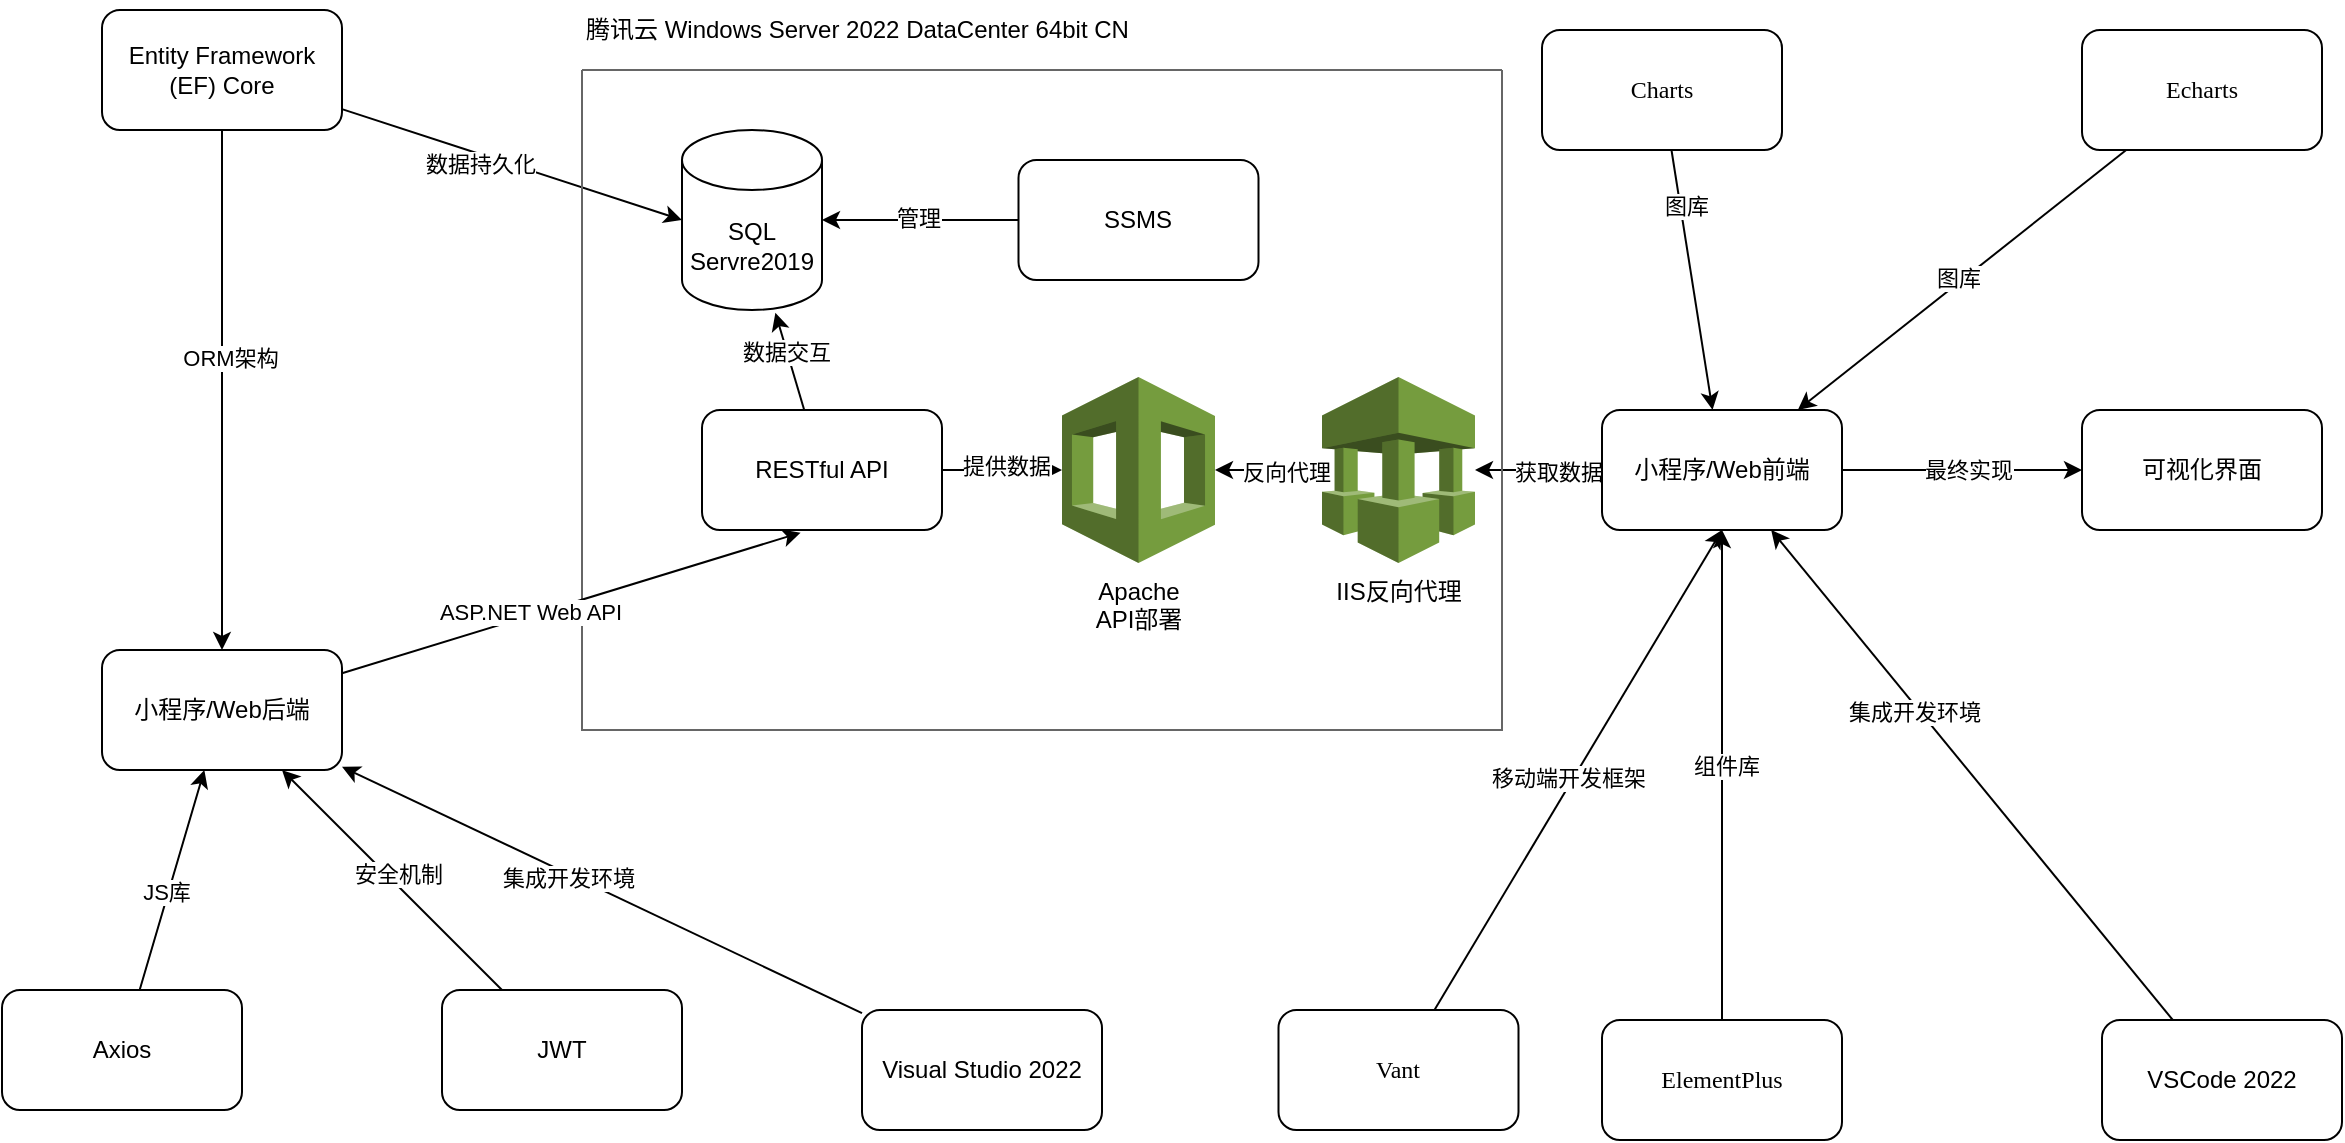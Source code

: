<mxfile version="22.0.8" type="github">
  <diagram name="第 1 页" id="s7CgPSMXxmN-L5a0VLXN">
    <mxGraphModel dx="2207" dy="782" grid="1" gridSize="10" guides="1" tooltips="1" connect="1" arrows="1" fold="1" page="1" pageScale="1" pageWidth="827" pageHeight="1169" math="0" shadow="0">
      <root>
        <mxCell id="0" />
        <mxCell id="1" parent="0" />
        <mxCell id="qZrT0IbFopx-Fb3mOC_B-5" value="可视化界面" style="rounded=1;whiteSpace=wrap;html=1;" vertex="1" parent="1">
          <mxGeometry x="840" y="250" width="120" height="60" as="geometry" />
        </mxCell>
        <mxCell id="qZrT0IbFopx-Fb3mOC_B-16" style="edgeStyle=orthogonalEdgeStyle;rounded=0;orthogonalLoop=1;jettySize=auto;html=1;" edge="1" parent="1" source="qZrT0IbFopx-Fb3mOC_B-6" target="qZrT0IbFopx-Fb3mOC_B-12">
          <mxGeometry relative="1" as="geometry" />
        </mxCell>
        <mxCell id="qZrT0IbFopx-Fb3mOC_B-68" value="获取数据" style="edgeLabel;html=1;align=center;verticalAlign=middle;resizable=0;points=[];" vertex="1" connectable="0" parent="qZrT0IbFopx-Fb3mOC_B-16">
          <mxGeometry x="-0.307" y="1" relative="1" as="geometry">
            <mxPoint as="offset" />
          </mxGeometry>
        </mxCell>
        <mxCell id="qZrT0IbFopx-Fb3mOC_B-21" style="edgeStyle=orthogonalEdgeStyle;rounded=0;orthogonalLoop=1;jettySize=auto;html=1;" edge="1" parent="1" source="qZrT0IbFopx-Fb3mOC_B-6" target="qZrT0IbFopx-Fb3mOC_B-5">
          <mxGeometry relative="1" as="geometry" />
        </mxCell>
        <mxCell id="qZrT0IbFopx-Fb3mOC_B-67" value="最终实现" style="edgeLabel;html=1;align=center;verticalAlign=middle;resizable=0;points=[];" vertex="1" connectable="0" parent="qZrT0IbFopx-Fb3mOC_B-21">
          <mxGeometry x="0.05" relative="1" as="geometry">
            <mxPoint as="offset" />
          </mxGeometry>
        </mxCell>
        <mxCell id="qZrT0IbFopx-Fb3mOC_B-6" value="小程序/Web前端" style="rounded=1;whiteSpace=wrap;html=1;" vertex="1" parent="1">
          <mxGeometry x="600" y="250" width="120" height="60" as="geometry" />
        </mxCell>
        <mxCell id="qZrT0IbFopx-Fb3mOC_B-7" value="小程序/Web后端" style="rounded=1;whiteSpace=wrap;html=1;" vertex="1" parent="1">
          <mxGeometry x="-150" y="370" width="120" height="60" as="geometry" />
        </mxCell>
        <mxCell id="qZrT0IbFopx-Fb3mOC_B-17" style="edgeStyle=orthogonalEdgeStyle;rounded=0;orthogonalLoop=1;jettySize=auto;html=1;" edge="1" parent="1" source="qZrT0IbFopx-Fb3mOC_B-12" target="qZrT0IbFopx-Fb3mOC_B-13">
          <mxGeometry relative="1" as="geometry" />
        </mxCell>
        <mxCell id="qZrT0IbFopx-Fb3mOC_B-69" value="反向代理" style="edgeLabel;html=1;align=center;verticalAlign=middle;resizable=0;points=[];" vertex="1" connectable="0" parent="qZrT0IbFopx-Fb3mOC_B-17">
          <mxGeometry x="-0.327" y="1" relative="1" as="geometry">
            <mxPoint as="offset" />
          </mxGeometry>
        </mxCell>
        <mxCell id="qZrT0IbFopx-Fb3mOC_B-12" value="IIS反向代理" style="outlineConnect=0;dashed=0;verticalLabelPosition=bottom;verticalAlign=top;align=center;html=1;shape=mxgraph.aws3.managed_services;fillColor=#759C3E;gradientColor=none;" vertex="1" parent="1">
          <mxGeometry x="460" y="233.5" width="76.5" height="93" as="geometry" />
        </mxCell>
        <mxCell id="qZrT0IbFopx-Fb3mOC_B-13" value="Apache&lt;br style=&quot;border-color: var(--border-color);&quot;&gt;API部署" style="outlineConnect=0;dashed=0;verticalLabelPosition=bottom;verticalAlign=top;align=center;html=1;shape=mxgraph.aws3.cloudformation;fillColor=#759C3E;gradientColor=none;" vertex="1" parent="1">
          <mxGeometry x="330" y="233.5" width="76.5" height="93" as="geometry" />
        </mxCell>
        <mxCell id="qZrT0IbFopx-Fb3mOC_B-23" style="rounded=0;orthogonalLoop=1;jettySize=auto;html=1;" edge="1" parent="1" source="qZrT0IbFopx-Fb3mOC_B-22" target="qZrT0IbFopx-Fb3mOC_B-9">
          <mxGeometry relative="1" as="geometry" />
        </mxCell>
        <mxCell id="qZrT0IbFopx-Fb3mOC_B-59" value="管理" style="edgeLabel;html=1;align=center;verticalAlign=middle;resizable=0;points=[];" vertex="1" connectable="0" parent="qZrT0IbFopx-Fb3mOC_B-23">
          <mxGeometry x="0.043" y="-1" relative="1" as="geometry">
            <mxPoint as="offset" />
          </mxGeometry>
        </mxCell>
        <mxCell id="qZrT0IbFopx-Fb3mOC_B-22" value="SSMS" style="rounded=1;whiteSpace=wrap;html=1;" vertex="1" parent="1">
          <mxGeometry x="308.25" y="125" width="120" height="60" as="geometry" />
        </mxCell>
        <mxCell id="qZrT0IbFopx-Fb3mOC_B-25" style="rounded=0;orthogonalLoop=1;jettySize=auto;html=1;" edge="1" parent="1" source="qZrT0IbFopx-Fb3mOC_B-24" target="qZrT0IbFopx-Fb3mOC_B-7">
          <mxGeometry relative="1" as="geometry" />
        </mxCell>
        <mxCell id="qZrT0IbFopx-Fb3mOC_B-55" value="集成开发环境" style="edgeLabel;html=1;align=center;verticalAlign=middle;resizable=0;points=[];" vertex="1" connectable="0" parent="qZrT0IbFopx-Fb3mOC_B-25">
          <mxGeometry x="0.125" y="2" relative="1" as="geometry">
            <mxPoint as="offset" />
          </mxGeometry>
        </mxCell>
        <mxCell id="qZrT0IbFopx-Fb3mOC_B-24" value="Visual Studio 2022" style="rounded=1;whiteSpace=wrap;html=1;" vertex="1" parent="1">
          <mxGeometry x="230" y="550" width="120" height="60" as="geometry" />
        </mxCell>
        <mxCell id="qZrT0IbFopx-Fb3mOC_B-28" style="rounded=0;orthogonalLoop=1;jettySize=auto;html=1;" edge="1" parent="1" source="qZrT0IbFopx-Fb3mOC_B-27" target="qZrT0IbFopx-Fb3mOC_B-6">
          <mxGeometry relative="1" as="geometry" />
        </mxCell>
        <mxCell id="qZrT0IbFopx-Fb3mOC_B-64" value="集成开发环境" style="edgeLabel;html=1;align=center;verticalAlign=middle;resizable=0;points=[];" vertex="1" connectable="0" parent="qZrT0IbFopx-Fb3mOC_B-28">
          <mxGeometry x="0.279" y="3" relative="1" as="geometry">
            <mxPoint x="1" as="offset" />
          </mxGeometry>
        </mxCell>
        <mxCell id="qZrT0IbFopx-Fb3mOC_B-27" value="VSCode 2022" style="rounded=1;whiteSpace=wrap;html=1;" vertex="1" parent="1">
          <mxGeometry x="850" y="555" width="120" height="60" as="geometry" />
        </mxCell>
        <mxCell id="qZrT0IbFopx-Fb3mOC_B-34" style="rounded=0;orthogonalLoop=1;jettySize=auto;html=1;" edge="1" parent="1" source="qZrT0IbFopx-Fb3mOC_B-29" target="qZrT0IbFopx-Fb3mOC_B-6">
          <mxGeometry relative="1" as="geometry" />
        </mxCell>
        <mxCell id="qZrT0IbFopx-Fb3mOC_B-65" value="图库" style="edgeLabel;html=1;align=center;verticalAlign=middle;resizable=0;points=[];" vertex="1" connectable="0" parent="qZrT0IbFopx-Fb3mOC_B-34">
          <mxGeometry x="0.009" y="-2" relative="1" as="geometry">
            <mxPoint as="offset" />
          </mxGeometry>
        </mxCell>
        <mxCell id="qZrT0IbFopx-Fb3mOC_B-29" value="&lt;p class=&quot;MsoNormal&quot;&gt;&lt;font face=&quot;Calibri&quot;&gt;Echarts&lt;/font&gt;&lt;/p&gt;" style="rounded=1;whiteSpace=wrap;html=1;" vertex="1" parent="1">
          <mxGeometry x="840" y="60" width="120" height="60" as="geometry" />
        </mxCell>
        <mxCell id="qZrT0IbFopx-Fb3mOC_B-35" style="rounded=0;orthogonalLoop=1;jettySize=auto;html=1;" edge="1" parent="1" source="qZrT0IbFopx-Fb3mOC_B-30" target="qZrT0IbFopx-Fb3mOC_B-6">
          <mxGeometry relative="1" as="geometry" />
        </mxCell>
        <mxCell id="qZrT0IbFopx-Fb3mOC_B-66" value="图库" style="edgeLabel;html=1;align=center;verticalAlign=middle;resizable=0;points=[];" vertex="1" connectable="0" parent="qZrT0IbFopx-Fb3mOC_B-35">
          <mxGeometry x="-0.562" y="3" relative="1" as="geometry">
            <mxPoint as="offset" />
          </mxGeometry>
        </mxCell>
        <mxCell id="qZrT0IbFopx-Fb3mOC_B-30" value="&lt;p class=&quot;MsoNormal&quot;&gt;&lt;font face=&quot;Calibri&quot;&gt;Charts&lt;/font&gt;&lt;/p&gt;" style="rounded=1;whiteSpace=wrap;html=1;" vertex="1" parent="1">
          <mxGeometry x="570" y="60" width="120" height="60" as="geometry" />
        </mxCell>
        <mxCell id="qZrT0IbFopx-Fb3mOC_B-33" style="rounded=0;orthogonalLoop=1;jettySize=auto;html=1;" edge="1" parent="1" source="qZrT0IbFopx-Fb3mOC_B-31" target="qZrT0IbFopx-Fb3mOC_B-6">
          <mxGeometry relative="1" as="geometry" />
        </mxCell>
        <mxCell id="qZrT0IbFopx-Fb3mOC_B-63" value="组件库" style="edgeLabel;html=1;align=center;verticalAlign=middle;resizable=0;points=[];" vertex="1" connectable="0" parent="qZrT0IbFopx-Fb3mOC_B-33">
          <mxGeometry x="0.037" y="-2" relative="1" as="geometry">
            <mxPoint as="offset" />
          </mxGeometry>
        </mxCell>
        <mxCell id="qZrT0IbFopx-Fb3mOC_B-31" value="&lt;p class=&quot;MsoNormal&quot;&gt;&lt;font face=&quot;Calibri&quot;&gt;ElementPlus&lt;/font&gt;&lt;/p&gt;" style="rounded=1;whiteSpace=wrap;html=1;" vertex="1" parent="1">
          <mxGeometry x="600" y="555" width="120" height="60" as="geometry" />
        </mxCell>
        <mxCell id="qZrT0IbFopx-Fb3mOC_B-37" style="rounded=0;orthogonalLoop=1;jettySize=auto;html=1;" edge="1" parent="1" source="qZrT0IbFopx-Fb3mOC_B-36" target="qZrT0IbFopx-Fb3mOC_B-7">
          <mxGeometry relative="1" as="geometry" />
        </mxCell>
        <mxCell id="qZrT0IbFopx-Fb3mOC_B-54" value="安全机制" style="edgeLabel;html=1;align=center;verticalAlign=middle;resizable=0;points=[];" vertex="1" connectable="0" parent="qZrT0IbFopx-Fb3mOC_B-37">
          <mxGeometry y="-4" relative="1" as="geometry">
            <mxPoint as="offset" />
          </mxGeometry>
        </mxCell>
        <mxCell id="qZrT0IbFopx-Fb3mOC_B-36" value="JWT" style="rounded=1;whiteSpace=wrap;html=1;" vertex="1" parent="1">
          <mxGeometry x="20" y="540" width="120" height="60" as="geometry" />
        </mxCell>
        <mxCell id="qZrT0IbFopx-Fb3mOC_B-39" style="rounded=0;orthogonalLoop=1;jettySize=auto;html=1;" edge="1" parent="1" source="qZrT0IbFopx-Fb3mOC_B-38" target="qZrT0IbFopx-Fb3mOC_B-7">
          <mxGeometry relative="1" as="geometry" />
        </mxCell>
        <mxCell id="qZrT0IbFopx-Fb3mOC_B-57" value="ORM架构" style="edgeLabel;html=1;align=center;verticalAlign=middle;resizable=0;points=[];" vertex="1" connectable="0" parent="qZrT0IbFopx-Fb3mOC_B-39">
          <mxGeometry x="-0.123" y="4" relative="1" as="geometry">
            <mxPoint as="offset" />
          </mxGeometry>
        </mxCell>
        <mxCell id="qZrT0IbFopx-Fb3mOC_B-38" value="Entity Framework (EF) Core" style="rounded=1;whiteSpace=wrap;html=1;" vertex="1" parent="1">
          <mxGeometry x="-150" y="50" width="120" height="60" as="geometry" />
        </mxCell>
        <mxCell id="qZrT0IbFopx-Fb3mOC_B-41" style="rounded=0;orthogonalLoop=1;jettySize=auto;html=1;entryX=0;entryY=0.5;entryDx=0;entryDy=0;entryPerimeter=0;" edge="1" parent="1" source="qZrT0IbFopx-Fb3mOC_B-38" target="qZrT0IbFopx-Fb3mOC_B-9">
          <mxGeometry relative="1" as="geometry" />
        </mxCell>
        <mxCell id="qZrT0IbFopx-Fb3mOC_B-58" value="数据持久化" style="edgeLabel;html=1;align=center;verticalAlign=middle;resizable=0;points=[];" vertex="1" connectable="0" parent="qZrT0IbFopx-Fb3mOC_B-41">
          <mxGeometry x="-0.175" y="-4" relative="1" as="geometry">
            <mxPoint as="offset" />
          </mxGeometry>
        </mxCell>
        <mxCell id="qZrT0IbFopx-Fb3mOC_B-43" style="rounded=0;orthogonalLoop=1;jettySize=auto;html=1;" edge="1" parent="1" source="qZrT0IbFopx-Fb3mOC_B-42" target="qZrT0IbFopx-Fb3mOC_B-7">
          <mxGeometry relative="1" as="geometry" />
        </mxCell>
        <mxCell id="qZrT0IbFopx-Fb3mOC_B-56" value="JS库" style="edgeLabel;html=1;align=center;verticalAlign=middle;resizable=0;points=[];" vertex="1" connectable="0" parent="qZrT0IbFopx-Fb3mOC_B-43">
          <mxGeometry x="-0.098" y="1" relative="1" as="geometry">
            <mxPoint x="-1" as="offset" />
          </mxGeometry>
        </mxCell>
        <mxCell id="qZrT0IbFopx-Fb3mOC_B-42" value="Axios" style="rounded=1;whiteSpace=wrap;html=1;" vertex="1" parent="1">
          <mxGeometry x="-200" y="540" width="120" height="60" as="geometry" />
        </mxCell>
        <mxCell id="qZrT0IbFopx-Fb3mOC_B-46" value="" style="swimlane;startSize=0;fillColor=#f5f5f5;strokeColor=#666666;fontColor=#333333;" vertex="1" parent="1">
          <mxGeometry x="90" y="80" width="460" height="330" as="geometry" />
        </mxCell>
        <mxCell id="qZrT0IbFopx-Fb3mOC_B-44" value="RESTful API" style="rounded=1;whiteSpace=wrap;html=1;" vertex="1" parent="qZrT0IbFopx-Fb3mOC_B-46">
          <mxGeometry x="60" y="170" width="120" height="60" as="geometry" />
        </mxCell>
        <mxCell id="qZrT0IbFopx-Fb3mOC_B-9" value="SQL Servre2019" style="shape=cylinder3;whiteSpace=wrap;html=1;boundedLbl=1;backgroundOutline=1;size=15;" vertex="1" parent="qZrT0IbFopx-Fb3mOC_B-46">
          <mxGeometry x="50" y="30" width="70" height="90" as="geometry" />
        </mxCell>
        <mxCell id="qZrT0IbFopx-Fb3mOC_B-51" style="rounded=0;orthogonalLoop=1;jettySize=auto;html=1;entryX=0.667;entryY=1.015;entryDx=0;entryDy=0;entryPerimeter=0;" edge="1" parent="qZrT0IbFopx-Fb3mOC_B-46" source="qZrT0IbFopx-Fb3mOC_B-44" target="qZrT0IbFopx-Fb3mOC_B-9">
          <mxGeometry relative="1" as="geometry" />
        </mxCell>
        <mxCell id="qZrT0IbFopx-Fb3mOC_B-60" value="数据交互" style="edgeLabel;html=1;align=center;verticalAlign=middle;resizable=0;points=[];" vertex="1" connectable="0" parent="qZrT0IbFopx-Fb3mOC_B-51">
          <mxGeometry x="0.198" relative="1" as="geometry">
            <mxPoint x="-1" as="offset" />
          </mxGeometry>
        </mxCell>
        <mxCell id="qZrT0IbFopx-Fb3mOC_B-47" value="腾讯云&amp;nbsp;&lt;span style=&quot;&quot;&gt;Windows Server 2022 DataCenter 64bit CN&lt;/span&gt;" style="text;html=1;align=left;verticalAlign=middle;resizable=0;points=[];autosize=1;strokeColor=none;fillColor=none;" vertex="1" parent="1">
          <mxGeometry x="90" y="45" width="290" height="30" as="geometry" />
        </mxCell>
        <mxCell id="qZrT0IbFopx-Fb3mOC_B-48" style="edgeStyle=orthogonalEdgeStyle;rounded=0;orthogonalLoop=1;jettySize=auto;html=1;" edge="1" parent="1" source="qZrT0IbFopx-Fb3mOC_B-44" target="qZrT0IbFopx-Fb3mOC_B-13">
          <mxGeometry relative="1" as="geometry" />
        </mxCell>
        <mxCell id="qZrT0IbFopx-Fb3mOC_B-70" value="提供数据" style="edgeLabel;html=1;align=center;verticalAlign=middle;resizable=0;points=[];" vertex="1" connectable="0" parent="qZrT0IbFopx-Fb3mOC_B-48">
          <mxGeometry x="0.067" y="2" relative="1" as="geometry">
            <mxPoint as="offset" />
          </mxGeometry>
        </mxCell>
        <mxCell id="qZrT0IbFopx-Fb3mOC_B-49" style="rounded=0;orthogonalLoop=1;jettySize=auto;html=1;entryX=0.411;entryY=1.022;entryDx=0;entryDy=0;entryPerimeter=0;" edge="1" parent="1" source="qZrT0IbFopx-Fb3mOC_B-7" target="qZrT0IbFopx-Fb3mOC_B-44">
          <mxGeometry relative="1" as="geometry" />
        </mxCell>
        <mxCell id="qZrT0IbFopx-Fb3mOC_B-61" value="ASP.NET Web API" style="edgeLabel;html=1;align=center;verticalAlign=middle;resizable=0;points=[];" vertex="1" connectable="0" parent="qZrT0IbFopx-Fb3mOC_B-49">
          <mxGeometry x="-0.176" y="2" relative="1" as="geometry">
            <mxPoint as="offset" />
          </mxGeometry>
        </mxCell>
        <mxCell id="qZrT0IbFopx-Fb3mOC_B-53" style="rounded=0;orthogonalLoop=1;jettySize=auto;html=1;entryX=0.5;entryY=1;entryDx=0;entryDy=0;" edge="1" parent="1" source="qZrT0IbFopx-Fb3mOC_B-52" target="qZrT0IbFopx-Fb3mOC_B-6">
          <mxGeometry relative="1" as="geometry" />
        </mxCell>
        <mxCell id="qZrT0IbFopx-Fb3mOC_B-62" value="移动端开发框架" style="edgeLabel;html=1;align=center;verticalAlign=middle;resizable=0;points=[];" vertex="1" connectable="0" parent="qZrT0IbFopx-Fb3mOC_B-53">
          <mxGeometry x="-0.047" y="3" relative="1" as="geometry">
            <mxPoint as="offset" />
          </mxGeometry>
        </mxCell>
        <mxCell id="qZrT0IbFopx-Fb3mOC_B-52" value="&lt;p class=&quot;MsoNormal&quot;&gt;&lt;font face=&quot;Calibri&quot;&gt;Vant&lt;/font&gt;&lt;/p&gt;" style="rounded=1;whiteSpace=wrap;html=1;" vertex="1" parent="1">
          <mxGeometry x="438.25" y="550" width="120" height="60" as="geometry" />
        </mxCell>
      </root>
    </mxGraphModel>
  </diagram>
</mxfile>
